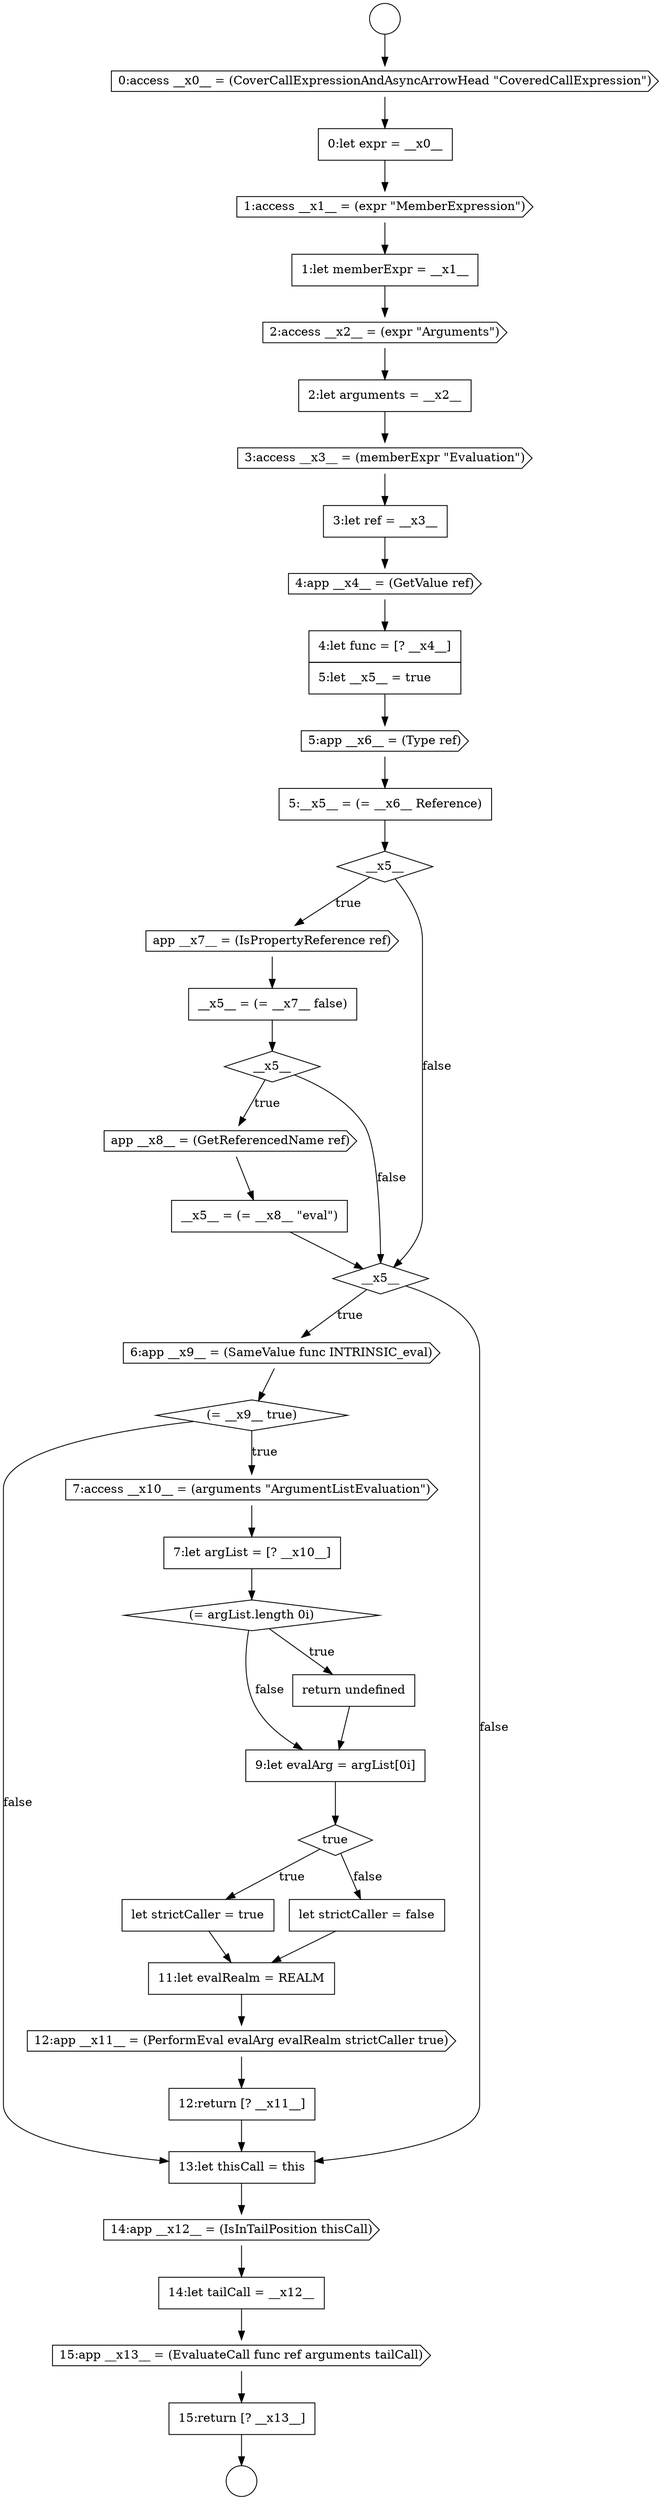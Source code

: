 digraph {
  node4637 [shape=none, margin=0, label=<<font color="black">
    <table border="0" cellborder="1" cellspacing="0" cellpadding="10">
      <tr><td align="left">12:return [? __x11__]</td></tr>
    </table>
  </font>> color="black" fillcolor="white" style=filled]
  node4628 [shape=none, margin=0, label=<<font color="black">
    <table border="0" cellborder="1" cellspacing="0" cellpadding="10">
      <tr><td align="left">7:let argList = [? __x10__]</td></tr>
    </table>
  </font>> color="black" fillcolor="white" style=filled]
  node4609 [shape=none, margin=0, label=<<font color="black">
    <table border="0" cellborder="1" cellspacing="0" cellpadding="10">
      <tr><td align="left">1:let memberExpr = __x1__</td></tr>
    </table>
  </font>> color="black" fillcolor="white" style=filled]
  node4608 [shape=cds, label=<<font color="black">1:access __x1__ = (expr &quot;MemberExpression&quot;)</font>> color="black" fillcolor="white" style=filled]
  node4636 [shape=cds, label=<<font color="black">12:app __x11__ = (PerformEval evalArg evalRealm strictCaller true)</font>> color="black" fillcolor="white" style=filled]
  node4621 [shape=diamond, label=<<font color="black">__x5__</font>> color="black" fillcolor="white" style=filled]
  node4625 [shape=cds, label=<<font color="black">6:app __x9__ = (SameValue func INTRINSIC_eval)</font>> color="black" fillcolor="white" style=filled]
  node4613 [shape=none, margin=0, label=<<font color="black">
    <table border="0" cellborder="1" cellspacing="0" cellpadding="10">
      <tr><td align="left">3:let ref = __x3__</td></tr>
    </table>
  </font>> color="black" fillcolor="white" style=filled]
  node4640 [shape=none, margin=0, label=<<font color="black">
    <table border="0" cellborder="1" cellspacing="0" cellpadding="10">
      <tr><td align="left">14:let tailCall = __x12__</td></tr>
    </table>
  </font>> color="black" fillcolor="white" style=filled]
  node4635 [shape=none, margin=0, label=<<font color="black">
    <table border="0" cellborder="1" cellspacing="0" cellpadding="10">
      <tr><td align="left">11:let evalRealm = REALM</td></tr>
    </table>
  </font>> color="black" fillcolor="white" style=filled]
  node4626 [shape=diamond, label=<<font color="black">(= __x9__ true)</font>> color="black" fillcolor="white" style=filled]
  node4615 [shape=none, margin=0, label=<<font color="black">
    <table border="0" cellborder="1" cellspacing="0" cellpadding="10">
      <tr><td align="left">4:let func = [? __x4__]</td></tr>
      <tr><td align="left">5:let __x5__ = true</td></tr>
    </table>
  </font>> color="black" fillcolor="white" style=filled]
  node4619 [shape=cds, label=<<font color="black">app __x7__ = (IsPropertyReference ref)</font>> color="black" fillcolor="white" style=filled]
  node4631 [shape=none, margin=0, label=<<font color="black">
    <table border="0" cellborder="1" cellspacing="0" cellpadding="10">
      <tr><td align="left">9:let evalArg = argList[0i]</td></tr>
    </table>
  </font>> color="black" fillcolor="white" style=filled]
  node4614 [shape=cds, label=<<font color="black">4:app __x4__ = (GetValue ref)</font>> color="black" fillcolor="white" style=filled]
  node4623 [shape=none, margin=0, label=<<font color="black">
    <table border="0" cellborder="1" cellspacing="0" cellpadding="10">
      <tr><td align="left">__x5__ = (= __x8__ &quot;eval&quot;)</td></tr>
    </table>
  </font>> color="black" fillcolor="white" style=filled]
  node4633 [shape=none, margin=0, label=<<font color="black">
    <table border="0" cellborder="1" cellspacing="0" cellpadding="10">
      <tr><td align="left">let strictCaller = true</td></tr>
    </table>
  </font>> color="black" fillcolor="white" style=filled]
  node4638 [shape=none, margin=0, label=<<font color="black">
    <table border="0" cellborder="1" cellspacing="0" cellpadding="10">
      <tr><td align="left">13:let thisCall = this</td></tr>
    </table>
  </font>> color="black" fillcolor="white" style=filled]
  node4618 [shape=diamond, label=<<font color="black">__x5__</font>> color="black" fillcolor="white" style=filled]
  node4607 [shape=none, margin=0, label=<<font color="black">
    <table border="0" cellborder="1" cellspacing="0" cellpadding="10">
      <tr><td align="left">0:let expr = __x0__</td></tr>
    </table>
  </font>> color="black" fillcolor="white" style=filled]
  node4610 [shape=cds, label=<<font color="black">2:access __x2__ = (expr &quot;Arguments&quot;)</font>> color="black" fillcolor="white" style=filled]
  node4617 [shape=none, margin=0, label=<<font color="black">
    <table border="0" cellborder="1" cellspacing="0" cellpadding="10">
      <tr><td align="left">5:__x5__ = (= __x6__ Reference)</td></tr>
    </table>
  </font>> color="black" fillcolor="white" style=filled]
  node4622 [shape=cds, label=<<font color="black">app __x8__ = (GetReferencedName ref)</font>> color="black" fillcolor="white" style=filled]
  node4632 [shape=diamond, label=<<font color="black">true</font>> color="black" fillcolor="white" style=filled]
  node4604 [shape=circle label=" " color="black" fillcolor="white" style=filled]
  node4629 [shape=diamond, label=<<font color="black">(= argList.length 0i)</font>> color="black" fillcolor="white" style=filled]
  node4605 [shape=circle label=" " color="black" fillcolor="white" style=filled]
  node4612 [shape=cds, label=<<font color="black">3:access __x3__ = (memberExpr &quot;Evaluation&quot;)</font>> color="black" fillcolor="white" style=filled]
  node4620 [shape=none, margin=0, label=<<font color="black">
    <table border="0" cellborder="1" cellspacing="0" cellpadding="10">
      <tr><td align="left">__x5__ = (= __x7__ false)</td></tr>
    </table>
  </font>> color="black" fillcolor="white" style=filled]
  node4616 [shape=cds, label=<<font color="black">5:app __x6__ = (Type ref)</font>> color="black" fillcolor="white" style=filled]
  node4641 [shape=cds, label=<<font color="black">15:app __x13__ = (EvaluateCall func ref arguments tailCall)</font>> color="black" fillcolor="white" style=filled]
  node4630 [shape=none, margin=0, label=<<font color="black">
    <table border="0" cellborder="1" cellspacing="0" cellpadding="10">
      <tr><td align="left">return undefined</td></tr>
    </table>
  </font>> color="black" fillcolor="white" style=filled]
  node4634 [shape=none, margin=0, label=<<font color="black">
    <table border="0" cellborder="1" cellspacing="0" cellpadding="10">
      <tr><td align="left">let strictCaller = false</td></tr>
    </table>
  </font>> color="black" fillcolor="white" style=filled]
  node4624 [shape=diamond, label=<<font color="black">__x5__</font>> color="black" fillcolor="white" style=filled]
  node4611 [shape=none, margin=0, label=<<font color="black">
    <table border="0" cellborder="1" cellspacing="0" cellpadding="10">
      <tr><td align="left">2:let arguments = __x2__</td></tr>
    </table>
  </font>> color="black" fillcolor="white" style=filled]
  node4639 [shape=cds, label=<<font color="black">14:app __x12__ = (IsInTailPosition thisCall)</font>> color="black" fillcolor="white" style=filled]
  node4606 [shape=cds, label=<<font color="black">0:access __x0__ = (CoverCallExpressionAndAsyncArrowHead &quot;CoveredCallExpression&quot;)</font>> color="black" fillcolor="white" style=filled]
  node4642 [shape=none, margin=0, label=<<font color="black">
    <table border="0" cellborder="1" cellspacing="0" cellpadding="10">
      <tr><td align="left">15:return [? __x13__]</td></tr>
    </table>
  </font>> color="black" fillcolor="white" style=filled]
  node4627 [shape=cds, label=<<font color="black">7:access __x10__ = (arguments &quot;ArgumentListEvaluation&quot;)</font>> color="black" fillcolor="white" style=filled]
  node4633 -> node4635 [ color="black"]
  node4608 -> node4609 [ color="black"]
  node4611 -> node4612 [ color="black"]
  node4610 -> node4611 [ color="black"]
  node4632 -> node4633 [label=<<font color="black">true</font>> color="black"]
  node4632 -> node4634 [label=<<font color="black">false</font>> color="black"]
  node4624 -> node4625 [label=<<font color="black">true</font>> color="black"]
  node4624 -> node4638 [label=<<font color="black">false</font>> color="black"]
  node4613 -> node4614 [ color="black"]
  node4639 -> node4640 [ color="black"]
  node4604 -> node4606 [ color="black"]
  node4622 -> node4623 [ color="black"]
  node4617 -> node4618 [ color="black"]
  node4625 -> node4626 [ color="black"]
  node4630 -> node4631 [ color="black"]
  node4641 -> node4642 [ color="black"]
  node4638 -> node4639 [ color="black"]
  node4607 -> node4608 [ color="black"]
  node4606 -> node4607 [ color="black"]
  node4623 -> node4624 [ color="black"]
  node4609 -> node4610 [ color="black"]
  node4631 -> node4632 [ color="black"]
  node4616 -> node4617 [ color="black"]
  node4634 -> node4635 [ color="black"]
  node4628 -> node4629 [ color="black"]
  node4642 -> node4605 [ color="black"]
  node4626 -> node4627 [label=<<font color="black">true</font>> color="black"]
  node4626 -> node4638 [label=<<font color="black">false</font>> color="black"]
  node4640 -> node4641 [ color="black"]
  node4619 -> node4620 [ color="black"]
  node4629 -> node4630 [label=<<font color="black">true</font>> color="black"]
  node4629 -> node4631 [label=<<font color="black">false</font>> color="black"]
  node4636 -> node4637 [ color="black"]
  node4635 -> node4636 [ color="black"]
  node4621 -> node4622 [label=<<font color="black">true</font>> color="black"]
  node4621 -> node4624 [label=<<font color="black">false</font>> color="black"]
  node4620 -> node4621 [ color="black"]
  node4612 -> node4613 [ color="black"]
  node4627 -> node4628 [ color="black"]
  node4637 -> node4638 [ color="black"]
  node4614 -> node4615 [ color="black"]
  node4615 -> node4616 [ color="black"]
  node4618 -> node4619 [label=<<font color="black">true</font>> color="black"]
  node4618 -> node4624 [label=<<font color="black">false</font>> color="black"]
}
